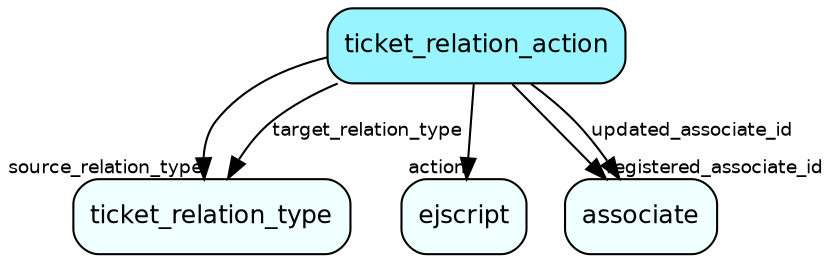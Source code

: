 digraph ticket_relation_action  {
node [shape = box style="rounded, filled" fontname = "Helvetica" fontsize = "12" ]
edge [fontname = "Helvetica" fontsize = "9"]

ticket_relation_action[fillcolor = "cadetblue1"]
ticket_relation_type[fillcolor = "azure1"]
ejscript[fillcolor = "azure1"]
associate[fillcolor = "azure1"]
ticket_relation_action -> ticket_relation_type [headlabel = "source_relation_type"]
ticket_relation_action -> ticket_relation_type [label = "target_relation_type"]
ticket_relation_action -> ejscript [headlabel = "action"]
ticket_relation_action -> associate [headlabel = "registered_associate_id"]
ticket_relation_action -> associate [label = "updated_associate_id"]
}
